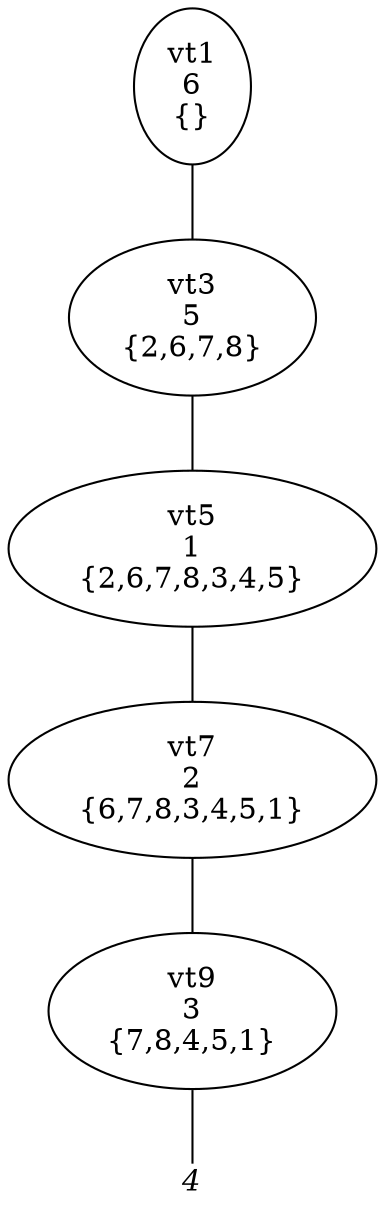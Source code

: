 
digraph vtree {

overlap=false

n1 [label="vt1
6
{}",shape="ellipse"]; 
n3 [label="vt3
5
{2,6,7,8}",shape="ellipse"]; 
n5 [label="vt5
1
{2,6,7,8,3,4,5}",shape="ellipse"]; 
n7 [label="vt7
2
{6,7,8,3,4,5,1}",shape="ellipse"]; 
n9 [label="vt9
3
{7,8,4,5,1}",shape="ellipse"]; 
n10 [label="4",fontname="Times-Italic",fontsize=14,shape=plaintext,fixedsize=true,width=.25,height=.25]; 
n1->n3 [arrowhead=none];
n3->n5 [arrowhead=none];
n5->n7 [arrowhead=none];
n7->n9 [arrowhead=none];
n9->n10 [arrowhead=none];


}